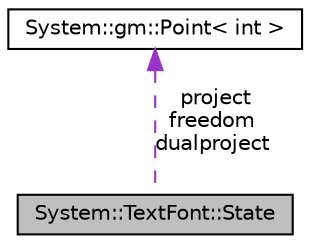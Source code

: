 digraph G
{
  edge [fontname="Helvetica",fontsize="10",labelfontname="Helvetica",labelfontsize="10"];
  node [fontname="Helvetica",fontsize="10",shape=record];
  Node1 [label="System::TextFont::State",height=0.2,width=0.4,color="black", fillcolor="grey75", style="filled" fontcolor="black"];
  Node2 -> Node1 [dir="back",color="darkorchid3",fontsize="10",style="dashed",label=" project\nfreedom\ndualproject" ,fontname="Helvetica"];
  Node2 [label="System::gm::Point\< int \>",height=0.2,width=0.4,color="black", fillcolor="white", style="filled",URL="$class_system_1_1gm_1_1_point.html"];
}
